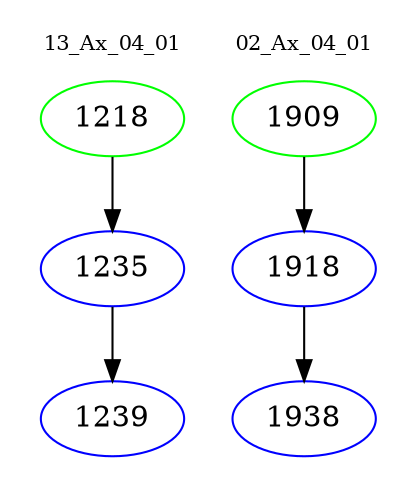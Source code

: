 digraph{
subgraph cluster_0 {
color = white
label = "13_Ax_04_01";
fontsize=10;
T0_1218 [label="1218", color="green"]
T0_1218 -> T0_1235 [color="black"]
T0_1235 [label="1235", color="blue"]
T0_1235 -> T0_1239 [color="black"]
T0_1239 [label="1239", color="blue"]
}
subgraph cluster_1 {
color = white
label = "02_Ax_04_01";
fontsize=10;
T1_1909 [label="1909", color="green"]
T1_1909 -> T1_1918 [color="black"]
T1_1918 [label="1918", color="blue"]
T1_1918 -> T1_1938 [color="black"]
T1_1938 [label="1938", color="blue"]
}
}
